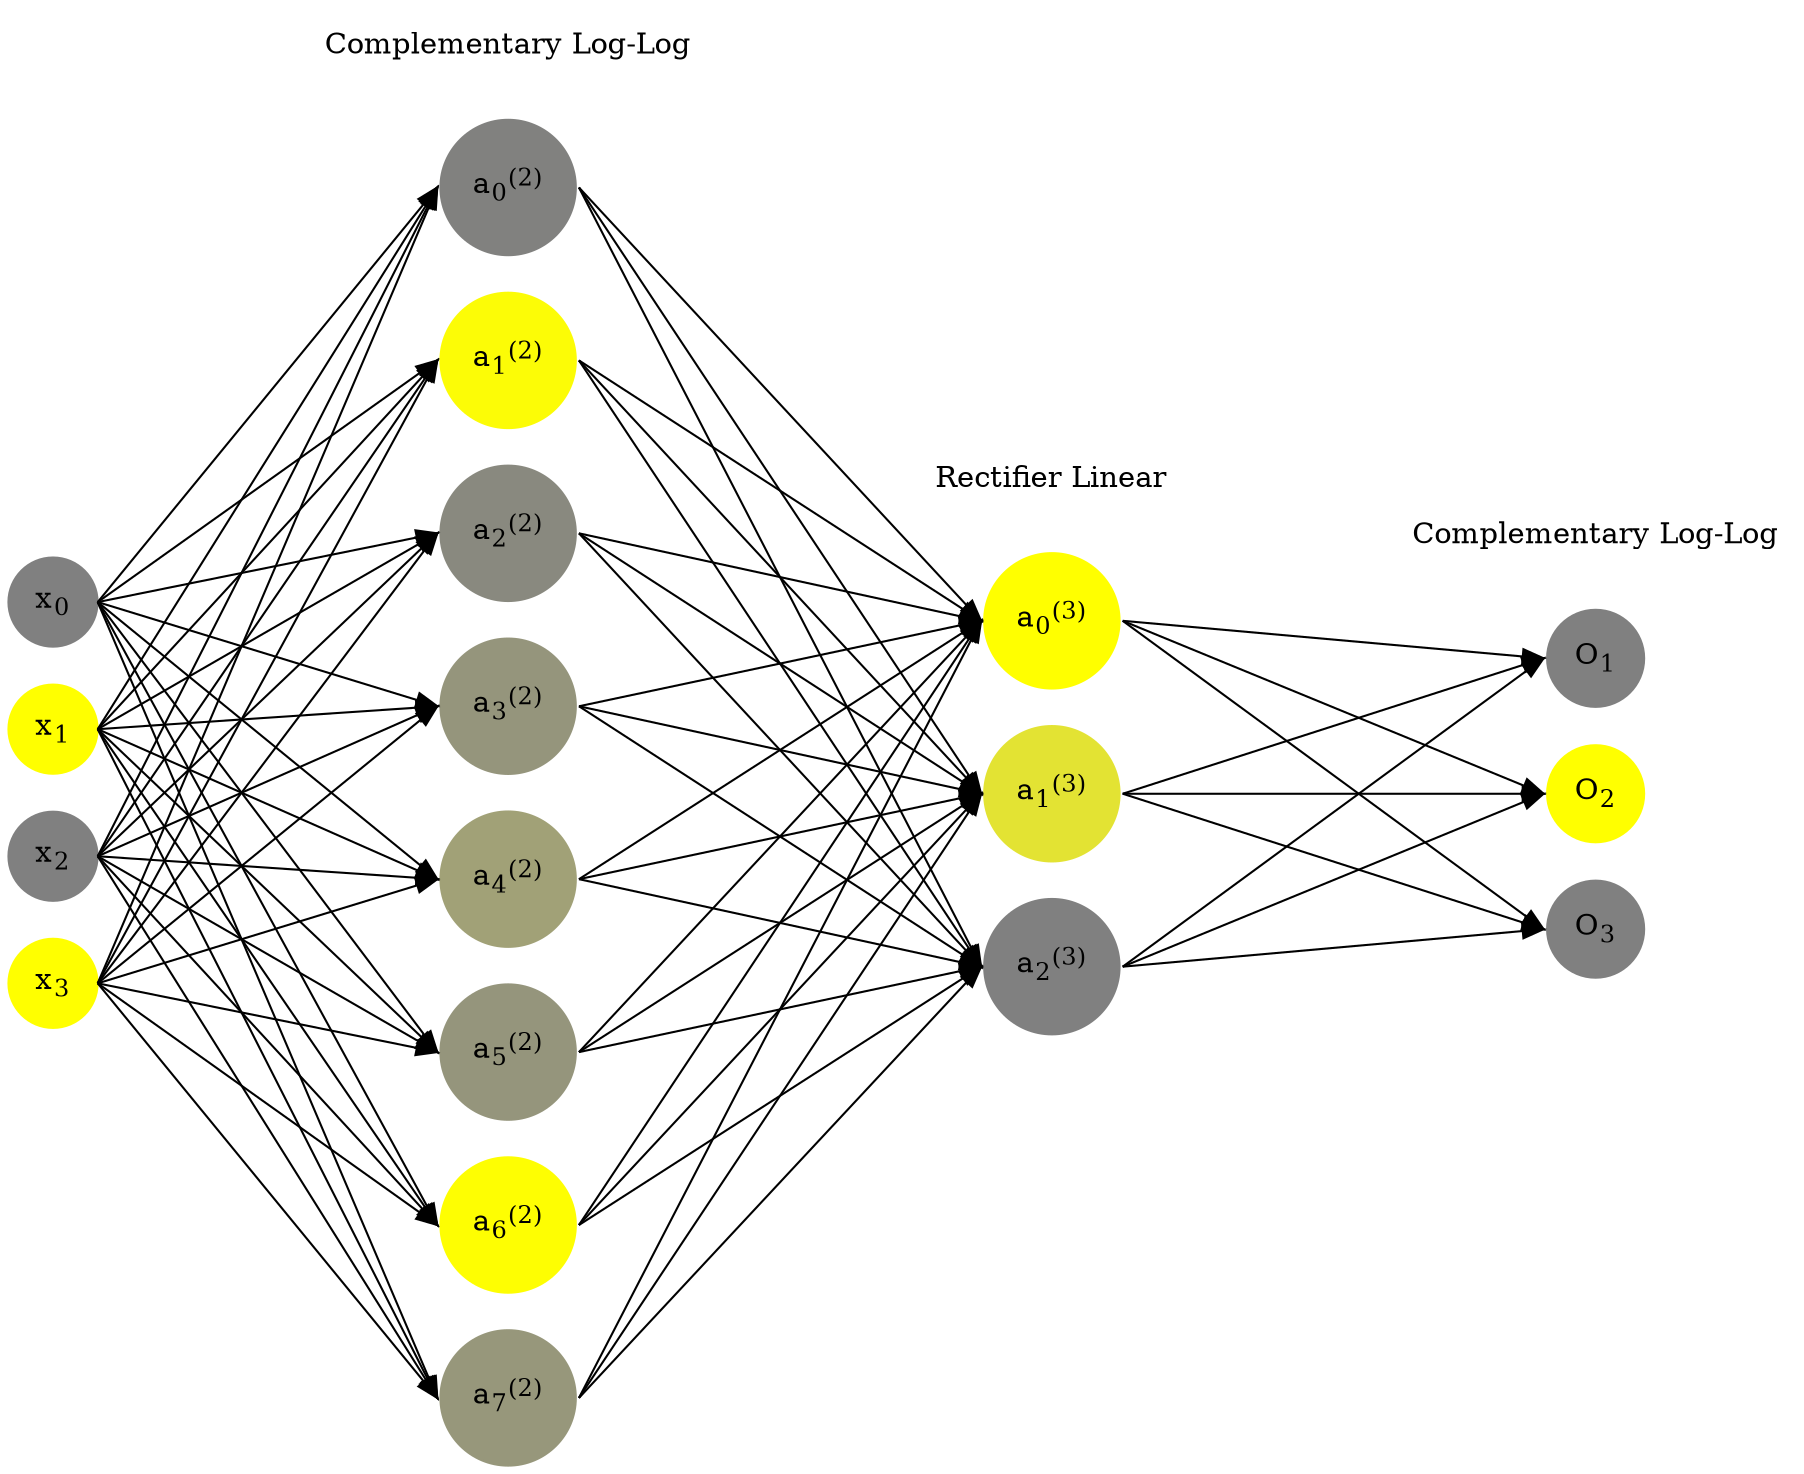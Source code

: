 digraph G {
	rankdir = LR;
	splines=false;
	edge[style=invis];
	ranksep= 1.4;
	{
	node [shape=circle, color="0.1667, 0.0, 0.5", style=filled, fillcolor="0.1667, 0.0, 0.5"];
	x0 [label=<x<sub>0</sub>>];
	}
	{
	node [shape=circle, color="0.1667, 1.0, 1.0", style=filled, fillcolor="0.1667, 1.0, 1.0"];
	x1 [label=<x<sub>1</sub>>];
	}
	{
	node [shape=circle, color="0.1667, 0.0, 0.5", style=filled, fillcolor="0.1667, 0.0, 0.5"];
	x2 [label=<x<sub>2</sub>>];
	}
	{
	node [shape=circle, color="0.1667, 1.0, 1.0", style=filled, fillcolor="0.1667, 1.0, 1.0"];
	x3 [label=<x<sub>3</sub>>];
	}
	{
	node [shape=circle, color="0.1667, 0.009672, 0.504836", style=filled, fillcolor="0.1667, 0.009672, 0.504836"];
	a02 [label=<a<sub>0</sub><sup>(2)</sup>>];
	}
	{
	node [shape=circle, color="0.1667, 0.975565, 0.987783", style=filled, fillcolor="0.1667, 0.975565, 0.987783"];
	a12 [label=<a<sub>1</sub><sup>(2)</sup>>];
	}
	{
	node [shape=circle, color="0.1667, 0.070664, 0.535332", style=filled, fillcolor="0.1667, 0.070664, 0.535332"];
	a22 [label=<a<sub>2</sub><sup>(2)</sup>>];
	}
	{
	node [shape=circle, color="0.1667, 0.171040, 0.585520", style=filled, fillcolor="0.1667, 0.171040, 0.585520"];
	a32 [label=<a<sub>3</sub><sup>(2)</sup>>];
	}
	{
	node [shape=circle, color="0.1667, 0.261539, 0.630770", style=filled, fillcolor="0.1667, 0.261539, 0.630770"];
	a42 [label=<a<sub>4</sub><sup>(2)</sup>>];
	}
	{
	node [shape=circle, color="0.1667, 0.168867, 0.584433", style=filled, fillcolor="0.1667, 0.168867, 0.584433"];
	a52 [label=<a<sub>5</sub><sup>(2)</sup>>];
	}
	{
	node [shape=circle, color="0.1667, 0.992143, 0.996072", style=filled, fillcolor="0.1667, 0.992143, 0.996072"];
	a62 [label=<a<sub>6</sub><sup>(2)</sup>>];
	}
	{
	node [shape=circle, color="0.1667, 0.186939, 0.593470", style=filled, fillcolor="0.1667, 0.186939, 0.593470"];
	a72 [label=<a<sub>7</sub><sup>(2)</sup>>];
	}
	{
	node [shape=circle, color="0.1667, 2.453028, 1.726514", style=filled, fillcolor="0.1667, 2.453028, 1.726514"];
	a03 [label=<a<sub>0</sub><sup>(3)</sup>>];
	}
	{
	node [shape=circle, color="0.1667, 0.773742, 0.886871", style=filled, fillcolor="0.1667, 0.773742, 0.886871"];
	a13 [label=<a<sub>1</sub><sup>(3)</sup>>];
	}
	{
	node [shape=circle, color="0.1667, 0.000000, 0.500000", style=filled, fillcolor="0.1667, 0.000000, 0.500000"];
	a23 [label=<a<sub>2</sub><sup>(3)</sup>>];
	}
	{
	node [shape=circle, color="0.1667, 0.0, 0.5", style=filled, fillcolor="0.1667, 0.0, 0.5"];
	O1 [label=<O<sub>1</sub>>];
	}
	{
	node [shape=circle, color="0.1667, 1.0, 1.0", style=filled, fillcolor="0.1667, 1.0, 1.0"];
	O2 [label=<O<sub>2</sub>>];
	}
	{
	node [shape=circle, color="0.1667, 0.0, 0.5", style=filled, fillcolor="0.1667, 0.0, 0.5"];
	O3 [label=<O<sub>3</sub>>];
	}
	{
	rank=same;
	x0->x1->x2->x3;
	}
	{
	rank=same;
	a02->a12->a22->a32->a42->a52->a62->a72;
	}
	{
	rank=same;
	a03->a13->a23;
	}
	{
	rank=same;
	O1->O2->O3;
	}
	l1 [shape=plaintext,label="Complementary Log-Log"];
	l1->a02;
	{rank=same; l1;a02};
	l2 [shape=plaintext,label="Rectifier Linear"];
	l2->a03;
	{rank=same; l2;a03};
	l3 [shape=plaintext,label="Complementary Log-Log"];
	l3->O1;
	{rank=same; l3;O1};
edge[style=solid, tailport=e, headport=w];
	{x0;x1;x2;x3} -> {a02;a12;a22;a32;a42;a52;a62;a72};
	{a02;a12;a22;a32;a42;a52;a62;a72} -> {a03;a13;a23};
	{a03;a13;a23} -> {O1,O2,O3};
}
